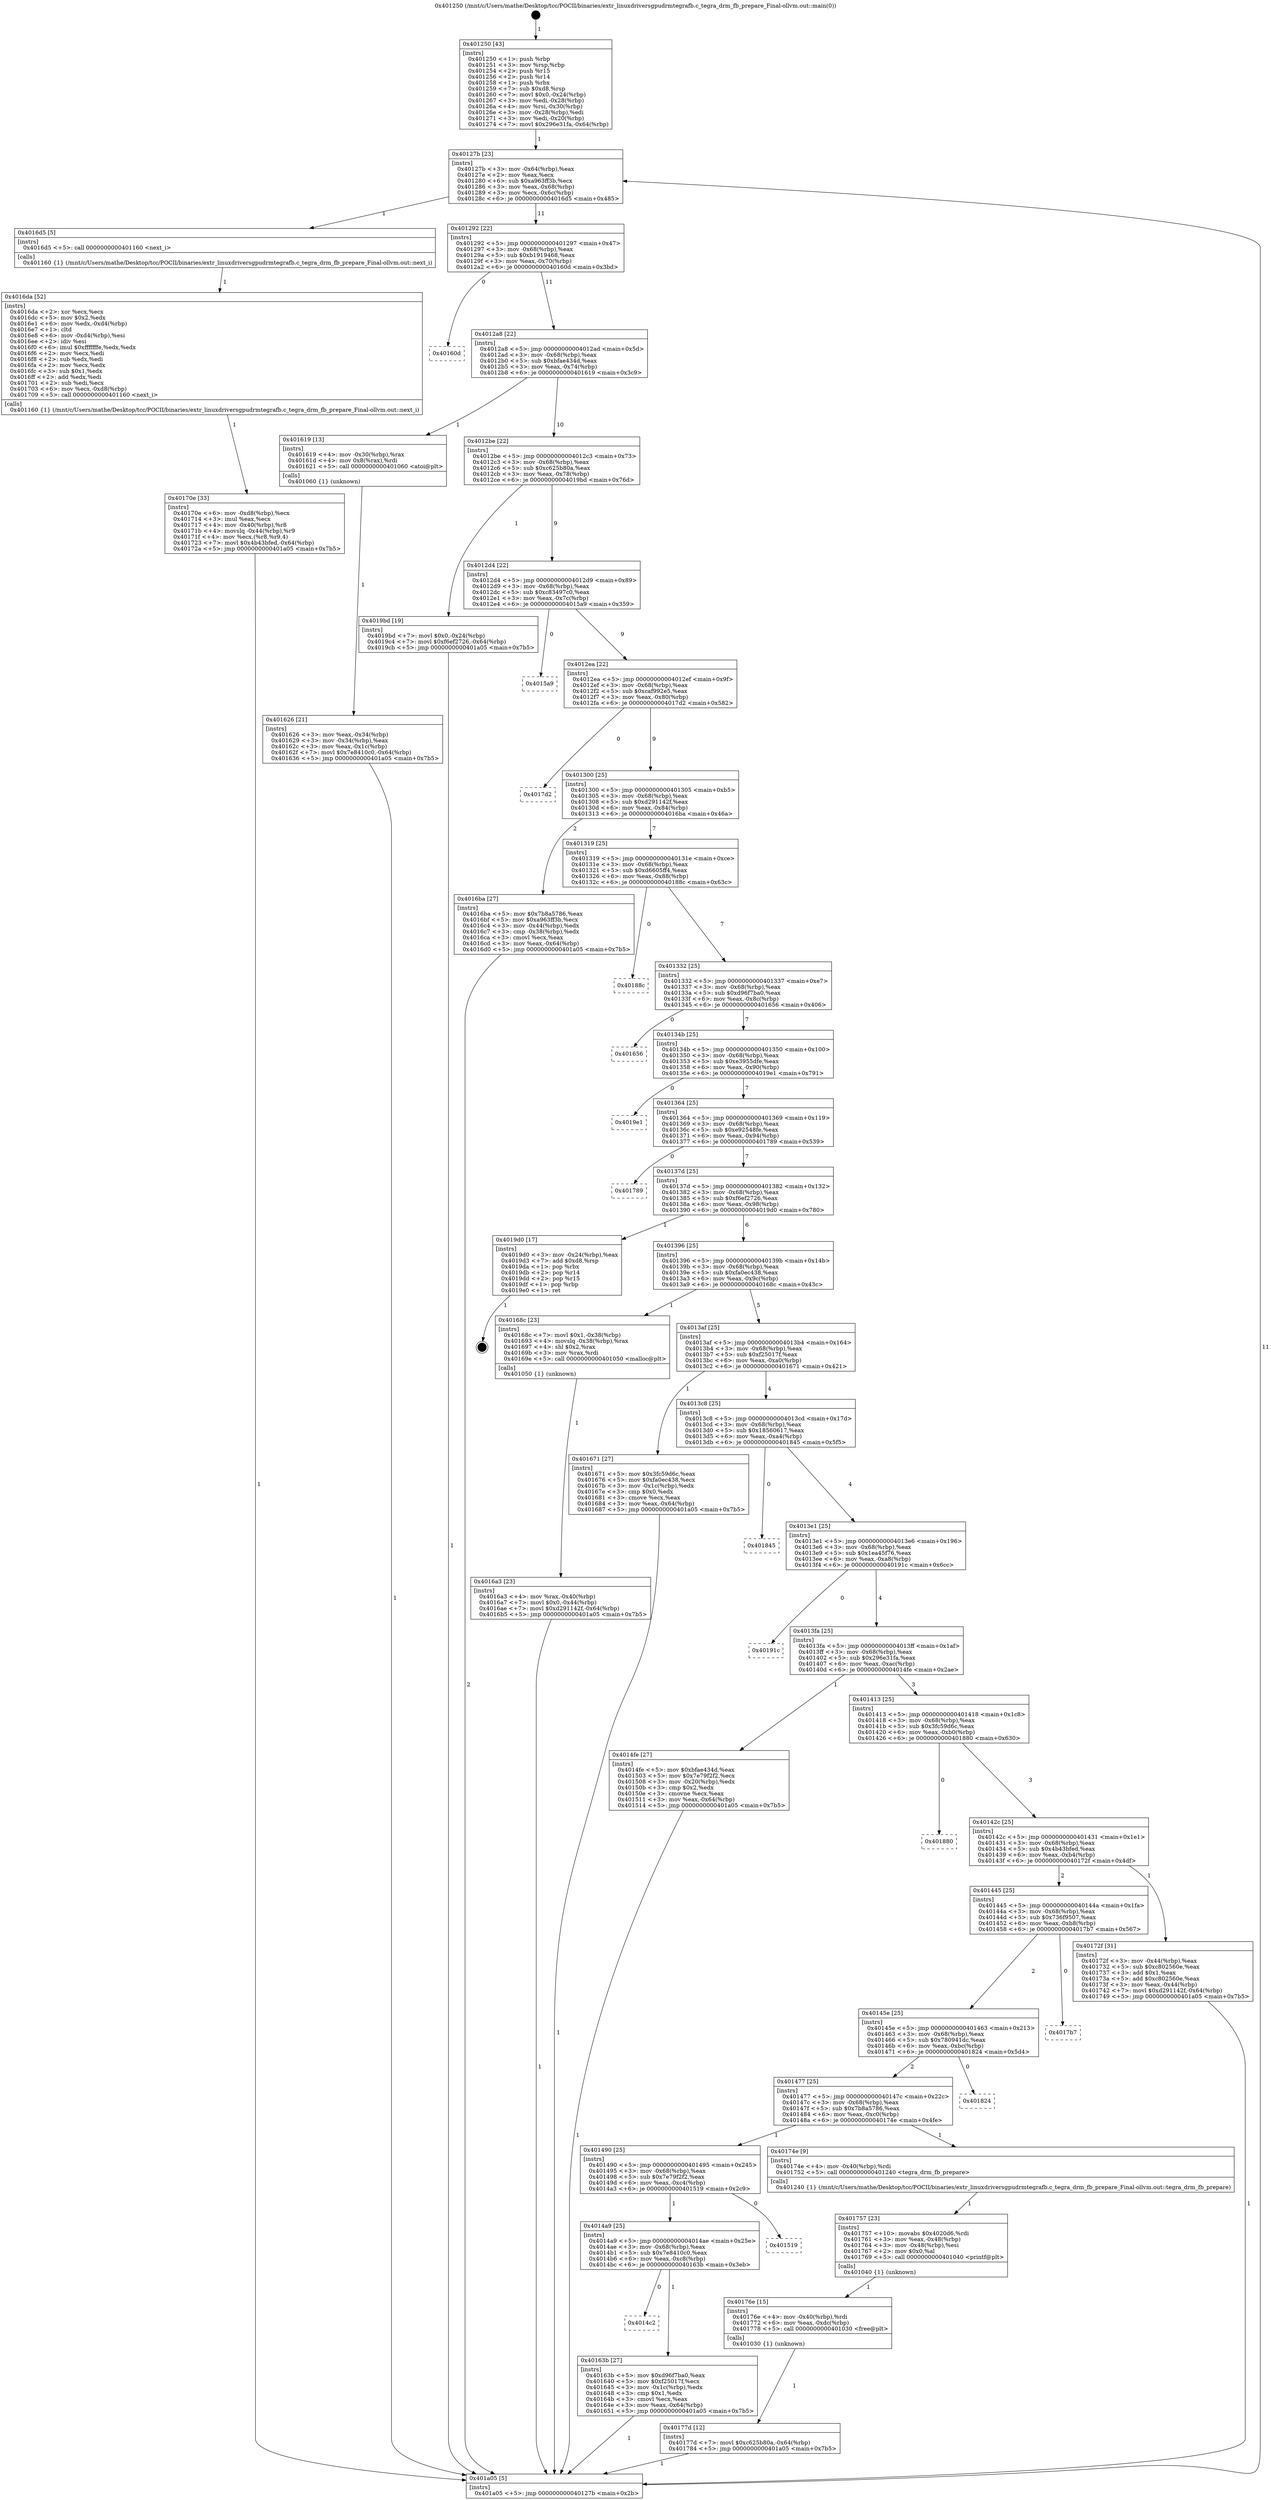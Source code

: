 digraph "0x401250" {
  label = "0x401250 (/mnt/c/Users/mathe/Desktop/tcc/POCII/binaries/extr_linuxdriversgpudrmtegrafb.c_tegra_drm_fb_prepare_Final-ollvm.out::main(0))"
  labelloc = "t"
  node[shape=record]

  Entry [label="",width=0.3,height=0.3,shape=circle,fillcolor=black,style=filled]
  "0x40127b" [label="{
     0x40127b [23]\l
     | [instrs]\l
     &nbsp;&nbsp;0x40127b \<+3\>: mov -0x64(%rbp),%eax\l
     &nbsp;&nbsp;0x40127e \<+2\>: mov %eax,%ecx\l
     &nbsp;&nbsp;0x401280 \<+6\>: sub $0xa963ff3b,%ecx\l
     &nbsp;&nbsp;0x401286 \<+3\>: mov %eax,-0x68(%rbp)\l
     &nbsp;&nbsp;0x401289 \<+3\>: mov %ecx,-0x6c(%rbp)\l
     &nbsp;&nbsp;0x40128c \<+6\>: je 00000000004016d5 \<main+0x485\>\l
  }"]
  "0x4016d5" [label="{
     0x4016d5 [5]\l
     | [instrs]\l
     &nbsp;&nbsp;0x4016d5 \<+5\>: call 0000000000401160 \<next_i\>\l
     | [calls]\l
     &nbsp;&nbsp;0x401160 \{1\} (/mnt/c/Users/mathe/Desktop/tcc/POCII/binaries/extr_linuxdriversgpudrmtegrafb.c_tegra_drm_fb_prepare_Final-ollvm.out::next_i)\l
  }"]
  "0x401292" [label="{
     0x401292 [22]\l
     | [instrs]\l
     &nbsp;&nbsp;0x401292 \<+5\>: jmp 0000000000401297 \<main+0x47\>\l
     &nbsp;&nbsp;0x401297 \<+3\>: mov -0x68(%rbp),%eax\l
     &nbsp;&nbsp;0x40129a \<+5\>: sub $0xb1919468,%eax\l
     &nbsp;&nbsp;0x40129f \<+3\>: mov %eax,-0x70(%rbp)\l
     &nbsp;&nbsp;0x4012a2 \<+6\>: je 000000000040160d \<main+0x3bd\>\l
  }"]
  Exit [label="",width=0.3,height=0.3,shape=circle,fillcolor=black,style=filled,peripheries=2]
  "0x40160d" [label="{
     0x40160d\l
  }", style=dashed]
  "0x4012a8" [label="{
     0x4012a8 [22]\l
     | [instrs]\l
     &nbsp;&nbsp;0x4012a8 \<+5\>: jmp 00000000004012ad \<main+0x5d\>\l
     &nbsp;&nbsp;0x4012ad \<+3\>: mov -0x68(%rbp),%eax\l
     &nbsp;&nbsp;0x4012b0 \<+5\>: sub $0xbfae434d,%eax\l
     &nbsp;&nbsp;0x4012b5 \<+3\>: mov %eax,-0x74(%rbp)\l
     &nbsp;&nbsp;0x4012b8 \<+6\>: je 0000000000401619 \<main+0x3c9\>\l
  }"]
  "0x40177d" [label="{
     0x40177d [12]\l
     | [instrs]\l
     &nbsp;&nbsp;0x40177d \<+7\>: movl $0xc625b80a,-0x64(%rbp)\l
     &nbsp;&nbsp;0x401784 \<+5\>: jmp 0000000000401a05 \<main+0x7b5\>\l
  }"]
  "0x401619" [label="{
     0x401619 [13]\l
     | [instrs]\l
     &nbsp;&nbsp;0x401619 \<+4\>: mov -0x30(%rbp),%rax\l
     &nbsp;&nbsp;0x40161d \<+4\>: mov 0x8(%rax),%rdi\l
     &nbsp;&nbsp;0x401621 \<+5\>: call 0000000000401060 \<atoi@plt\>\l
     | [calls]\l
     &nbsp;&nbsp;0x401060 \{1\} (unknown)\l
  }"]
  "0x4012be" [label="{
     0x4012be [22]\l
     | [instrs]\l
     &nbsp;&nbsp;0x4012be \<+5\>: jmp 00000000004012c3 \<main+0x73\>\l
     &nbsp;&nbsp;0x4012c3 \<+3\>: mov -0x68(%rbp),%eax\l
     &nbsp;&nbsp;0x4012c6 \<+5\>: sub $0xc625b80a,%eax\l
     &nbsp;&nbsp;0x4012cb \<+3\>: mov %eax,-0x78(%rbp)\l
     &nbsp;&nbsp;0x4012ce \<+6\>: je 00000000004019bd \<main+0x76d\>\l
  }"]
  "0x40176e" [label="{
     0x40176e [15]\l
     | [instrs]\l
     &nbsp;&nbsp;0x40176e \<+4\>: mov -0x40(%rbp),%rdi\l
     &nbsp;&nbsp;0x401772 \<+6\>: mov %eax,-0xdc(%rbp)\l
     &nbsp;&nbsp;0x401778 \<+5\>: call 0000000000401030 \<free@plt\>\l
     | [calls]\l
     &nbsp;&nbsp;0x401030 \{1\} (unknown)\l
  }"]
  "0x4019bd" [label="{
     0x4019bd [19]\l
     | [instrs]\l
     &nbsp;&nbsp;0x4019bd \<+7\>: movl $0x0,-0x24(%rbp)\l
     &nbsp;&nbsp;0x4019c4 \<+7\>: movl $0xf6ef2726,-0x64(%rbp)\l
     &nbsp;&nbsp;0x4019cb \<+5\>: jmp 0000000000401a05 \<main+0x7b5\>\l
  }"]
  "0x4012d4" [label="{
     0x4012d4 [22]\l
     | [instrs]\l
     &nbsp;&nbsp;0x4012d4 \<+5\>: jmp 00000000004012d9 \<main+0x89\>\l
     &nbsp;&nbsp;0x4012d9 \<+3\>: mov -0x68(%rbp),%eax\l
     &nbsp;&nbsp;0x4012dc \<+5\>: sub $0xc83497c0,%eax\l
     &nbsp;&nbsp;0x4012e1 \<+3\>: mov %eax,-0x7c(%rbp)\l
     &nbsp;&nbsp;0x4012e4 \<+6\>: je 00000000004015a9 \<main+0x359\>\l
  }"]
  "0x401757" [label="{
     0x401757 [23]\l
     | [instrs]\l
     &nbsp;&nbsp;0x401757 \<+10\>: movabs $0x4020d6,%rdi\l
     &nbsp;&nbsp;0x401761 \<+3\>: mov %eax,-0x48(%rbp)\l
     &nbsp;&nbsp;0x401764 \<+3\>: mov -0x48(%rbp),%esi\l
     &nbsp;&nbsp;0x401767 \<+2\>: mov $0x0,%al\l
     &nbsp;&nbsp;0x401769 \<+5\>: call 0000000000401040 \<printf@plt\>\l
     | [calls]\l
     &nbsp;&nbsp;0x401040 \{1\} (unknown)\l
  }"]
  "0x4015a9" [label="{
     0x4015a9\l
  }", style=dashed]
  "0x4012ea" [label="{
     0x4012ea [22]\l
     | [instrs]\l
     &nbsp;&nbsp;0x4012ea \<+5\>: jmp 00000000004012ef \<main+0x9f\>\l
     &nbsp;&nbsp;0x4012ef \<+3\>: mov -0x68(%rbp),%eax\l
     &nbsp;&nbsp;0x4012f2 \<+5\>: sub $0xcaf992e5,%eax\l
     &nbsp;&nbsp;0x4012f7 \<+3\>: mov %eax,-0x80(%rbp)\l
     &nbsp;&nbsp;0x4012fa \<+6\>: je 00000000004017d2 \<main+0x582\>\l
  }"]
  "0x40170e" [label="{
     0x40170e [33]\l
     | [instrs]\l
     &nbsp;&nbsp;0x40170e \<+6\>: mov -0xd8(%rbp),%ecx\l
     &nbsp;&nbsp;0x401714 \<+3\>: imul %eax,%ecx\l
     &nbsp;&nbsp;0x401717 \<+4\>: mov -0x40(%rbp),%r8\l
     &nbsp;&nbsp;0x40171b \<+4\>: movslq -0x44(%rbp),%r9\l
     &nbsp;&nbsp;0x40171f \<+4\>: mov %ecx,(%r8,%r9,4)\l
     &nbsp;&nbsp;0x401723 \<+7\>: movl $0x4b43bfed,-0x64(%rbp)\l
     &nbsp;&nbsp;0x40172a \<+5\>: jmp 0000000000401a05 \<main+0x7b5\>\l
  }"]
  "0x4017d2" [label="{
     0x4017d2\l
  }", style=dashed]
  "0x401300" [label="{
     0x401300 [25]\l
     | [instrs]\l
     &nbsp;&nbsp;0x401300 \<+5\>: jmp 0000000000401305 \<main+0xb5\>\l
     &nbsp;&nbsp;0x401305 \<+3\>: mov -0x68(%rbp),%eax\l
     &nbsp;&nbsp;0x401308 \<+5\>: sub $0xd291142f,%eax\l
     &nbsp;&nbsp;0x40130d \<+6\>: mov %eax,-0x84(%rbp)\l
     &nbsp;&nbsp;0x401313 \<+6\>: je 00000000004016ba \<main+0x46a\>\l
  }"]
  "0x4016da" [label="{
     0x4016da [52]\l
     | [instrs]\l
     &nbsp;&nbsp;0x4016da \<+2\>: xor %ecx,%ecx\l
     &nbsp;&nbsp;0x4016dc \<+5\>: mov $0x2,%edx\l
     &nbsp;&nbsp;0x4016e1 \<+6\>: mov %edx,-0xd4(%rbp)\l
     &nbsp;&nbsp;0x4016e7 \<+1\>: cltd\l
     &nbsp;&nbsp;0x4016e8 \<+6\>: mov -0xd4(%rbp),%esi\l
     &nbsp;&nbsp;0x4016ee \<+2\>: idiv %esi\l
     &nbsp;&nbsp;0x4016f0 \<+6\>: imul $0xfffffffe,%edx,%edx\l
     &nbsp;&nbsp;0x4016f6 \<+2\>: mov %ecx,%edi\l
     &nbsp;&nbsp;0x4016f8 \<+2\>: sub %edx,%edi\l
     &nbsp;&nbsp;0x4016fa \<+2\>: mov %ecx,%edx\l
     &nbsp;&nbsp;0x4016fc \<+3\>: sub $0x1,%edx\l
     &nbsp;&nbsp;0x4016ff \<+2\>: add %edx,%edi\l
     &nbsp;&nbsp;0x401701 \<+2\>: sub %edi,%ecx\l
     &nbsp;&nbsp;0x401703 \<+6\>: mov %ecx,-0xd8(%rbp)\l
     &nbsp;&nbsp;0x401709 \<+5\>: call 0000000000401160 \<next_i\>\l
     | [calls]\l
     &nbsp;&nbsp;0x401160 \{1\} (/mnt/c/Users/mathe/Desktop/tcc/POCII/binaries/extr_linuxdriversgpudrmtegrafb.c_tegra_drm_fb_prepare_Final-ollvm.out::next_i)\l
  }"]
  "0x4016ba" [label="{
     0x4016ba [27]\l
     | [instrs]\l
     &nbsp;&nbsp;0x4016ba \<+5\>: mov $0x7b8a5786,%eax\l
     &nbsp;&nbsp;0x4016bf \<+5\>: mov $0xa963ff3b,%ecx\l
     &nbsp;&nbsp;0x4016c4 \<+3\>: mov -0x44(%rbp),%edx\l
     &nbsp;&nbsp;0x4016c7 \<+3\>: cmp -0x38(%rbp),%edx\l
     &nbsp;&nbsp;0x4016ca \<+3\>: cmovl %ecx,%eax\l
     &nbsp;&nbsp;0x4016cd \<+3\>: mov %eax,-0x64(%rbp)\l
     &nbsp;&nbsp;0x4016d0 \<+5\>: jmp 0000000000401a05 \<main+0x7b5\>\l
  }"]
  "0x401319" [label="{
     0x401319 [25]\l
     | [instrs]\l
     &nbsp;&nbsp;0x401319 \<+5\>: jmp 000000000040131e \<main+0xce\>\l
     &nbsp;&nbsp;0x40131e \<+3\>: mov -0x68(%rbp),%eax\l
     &nbsp;&nbsp;0x401321 \<+5\>: sub $0xd6605ff4,%eax\l
     &nbsp;&nbsp;0x401326 \<+6\>: mov %eax,-0x88(%rbp)\l
     &nbsp;&nbsp;0x40132c \<+6\>: je 000000000040188c \<main+0x63c\>\l
  }"]
  "0x4016a3" [label="{
     0x4016a3 [23]\l
     | [instrs]\l
     &nbsp;&nbsp;0x4016a3 \<+4\>: mov %rax,-0x40(%rbp)\l
     &nbsp;&nbsp;0x4016a7 \<+7\>: movl $0x0,-0x44(%rbp)\l
     &nbsp;&nbsp;0x4016ae \<+7\>: movl $0xd291142f,-0x64(%rbp)\l
     &nbsp;&nbsp;0x4016b5 \<+5\>: jmp 0000000000401a05 \<main+0x7b5\>\l
  }"]
  "0x40188c" [label="{
     0x40188c\l
  }", style=dashed]
  "0x401332" [label="{
     0x401332 [25]\l
     | [instrs]\l
     &nbsp;&nbsp;0x401332 \<+5\>: jmp 0000000000401337 \<main+0xe7\>\l
     &nbsp;&nbsp;0x401337 \<+3\>: mov -0x68(%rbp),%eax\l
     &nbsp;&nbsp;0x40133a \<+5\>: sub $0xd96f7ba0,%eax\l
     &nbsp;&nbsp;0x40133f \<+6\>: mov %eax,-0x8c(%rbp)\l
     &nbsp;&nbsp;0x401345 \<+6\>: je 0000000000401656 \<main+0x406\>\l
  }"]
  "0x4014c2" [label="{
     0x4014c2\l
  }", style=dashed]
  "0x401656" [label="{
     0x401656\l
  }", style=dashed]
  "0x40134b" [label="{
     0x40134b [25]\l
     | [instrs]\l
     &nbsp;&nbsp;0x40134b \<+5\>: jmp 0000000000401350 \<main+0x100\>\l
     &nbsp;&nbsp;0x401350 \<+3\>: mov -0x68(%rbp),%eax\l
     &nbsp;&nbsp;0x401353 \<+5\>: sub $0xe3955dfe,%eax\l
     &nbsp;&nbsp;0x401358 \<+6\>: mov %eax,-0x90(%rbp)\l
     &nbsp;&nbsp;0x40135e \<+6\>: je 00000000004019e1 \<main+0x791\>\l
  }"]
  "0x40163b" [label="{
     0x40163b [27]\l
     | [instrs]\l
     &nbsp;&nbsp;0x40163b \<+5\>: mov $0xd96f7ba0,%eax\l
     &nbsp;&nbsp;0x401640 \<+5\>: mov $0xf25017f,%ecx\l
     &nbsp;&nbsp;0x401645 \<+3\>: mov -0x1c(%rbp),%edx\l
     &nbsp;&nbsp;0x401648 \<+3\>: cmp $0x1,%edx\l
     &nbsp;&nbsp;0x40164b \<+3\>: cmovl %ecx,%eax\l
     &nbsp;&nbsp;0x40164e \<+3\>: mov %eax,-0x64(%rbp)\l
     &nbsp;&nbsp;0x401651 \<+5\>: jmp 0000000000401a05 \<main+0x7b5\>\l
  }"]
  "0x4019e1" [label="{
     0x4019e1\l
  }", style=dashed]
  "0x401364" [label="{
     0x401364 [25]\l
     | [instrs]\l
     &nbsp;&nbsp;0x401364 \<+5\>: jmp 0000000000401369 \<main+0x119\>\l
     &nbsp;&nbsp;0x401369 \<+3\>: mov -0x68(%rbp),%eax\l
     &nbsp;&nbsp;0x40136c \<+5\>: sub $0xe92548fe,%eax\l
     &nbsp;&nbsp;0x401371 \<+6\>: mov %eax,-0x94(%rbp)\l
     &nbsp;&nbsp;0x401377 \<+6\>: je 0000000000401789 \<main+0x539\>\l
  }"]
  "0x4014a9" [label="{
     0x4014a9 [25]\l
     | [instrs]\l
     &nbsp;&nbsp;0x4014a9 \<+5\>: jmp 00000000004014ae \<main+0x25e\>\l
     &nbsp;&nbsp;0x4014ae \<+3\>: mov -0x68(%rbp),%eax\l
     &nbsp;&nbsp;0x4014b1 \<+5\>: sub $0x7e8410c0,%eax\l
     &nbsp;&nbsp;0x4014b6 \<+6\>: mov %eax,-0xc8(%rbp)\l
     &nbsp;&nbsp;0x4014bc \<+6\>: je 000000000040163b \<main+0x3eb\>\l
  }"]
  "0x401789" [label="{
     0x401789\l
  }", style=dashed]
  "0x40137d" [label="{
     0x40137d [25]\l
     | [instrs]\l
     &nbsp;&nbsp;0x40137d \<+5\>: jmp 0000000000401382 \<main+0x132\>\l
     &nbsp;&nbsp;0x401382 \<+3\>: mov -0x68(%rbp),%eax\l
     &nbsp;&nbsp;0x401385 \<+5\>: sub $0xf6ef2726,%eax\l
     &nbsp;&nbsp;0x40138a \<+6\>: mov %eax,-0x98(%rbp)\l
     &nbsp;&nbsp;0x401390 \<+6\>: je 00000000004019d0 \<main+0x780\>\l
  }"]
  "0x401519" [label="{
     0x401519\l
  }", style=dashed]
  "0x4019d0" [label="{
     0x4019d0 [17]\l
     | [instrs]\l
     &nbsp;&nbsp;0x4019d0 \<+3\>: mov -0x24(%rbp),%eax\l
     &nbsp;&nbsp;0x4019d3 \<+7\>: add $0xd8,%rsp\l
     &nbsp;&nbsp;0x4019da \<+1\>: pop %rbx\l
     &nbsp;&nbsp;0x4019db \<+2\>: pop %r14\l
     &nbsp;&nbsp;0x4019dd \<+2\>: pop %r15\l
     &nbsp;&nbsp;0x4019df \<+1\>: pop %rbp\l
     &nbsp;&nbsp;0x4019e0 \<+1\>: ret\l
  }"]
  "0x401396" [label="{
     0x401396 [25]\l
     | [instrs]\l
     &nbsp;&nbsp;0x401396 \<+5\>: jmp 000000000040139b \<main+0x14b\>\l
     &nbsp;&nbsp;0x40139b \<+3\>: mov -0x68(%rbp),%eax\l
     &nbsp;&nbsp;0x40139e \<+5\>: sub $0xfa0ec438,%eax\l
     &nbsp;&nbsp;0x4013a3 \<+6\>: mov %eax,-0x9c(%rbp)\l
     &nbsp;&nbsp;0x4013a9 \<+6\>: je 000000000040168c \<main+0x43c\>\l
  }"]
  "0x401490" [label="{
     0x401490 [25]\l
     | [instrs]\l
     &nbsp;&nbsp;0x401490 \<+5\>: jmp 0000000000401495 \<main+0x245\>\l
     &nbsp;&nbsp;0x401495 \<+3\>: mov -0x68(%rbp),%eax\l
     &nbsp;&nbsp;0x401498 \<+5\>: sub $0x7e79f2f2,%eax\l
     &nbsp;&nbsp;0x40149d \<+6\>: mov %eax,-0xc4(%rbp)\l
     &nbsp;&nbsp;0x4014a3 \<+6\>: je 0000000000401519 \<main+0x2c9\>\l
  }"]
  "0x40168c" [label="{
     0x40168c [23]\l
     | [instrs]\l
     &nbsp;&nbsp;0x40168c \<+7\>: movl $0x1,-0x38(%rbp)\l
     &nbsp;&nbsp;0x401693 \<+4\>: movslq -0x38(%rbp),%rax\l
     &nbsp;&nbsp;0x401697 \<+4\>: shl $0x2,%rax\l
     &nbsp;&nbsp;0x40169b \<+3\>: mov %rax,%rdi\l
     &nbsp;&nbsp;0x40169e \<+5\>: call 0000000000401050 \<malloc@plt\>\l
     | [calls]\l
     &nbsp;&nbsp;0x401050 \{1\} (unknown)\l
  }"]
  "0x4013af" [label="{
     0x4013af [25]\l
     | [instrs]\l
     &nbsp;&nbsp;0x4013af \<+5\>: jmp 00000000004013b4 \<main+0x164\>\l
     &nbsp;&nbsp;0x4013b4 \<+3\>: mov -0x68(%rbp),%eax\l
     &nbsp;&nbsp;0x4013b7 \<+5\>: sub $0xf25017f,%eax\l
     &nbsp;&nbsp;0x4013bc \<+6\>: mov %eax,-0xa0(%rbp)\l
     &nbsp;&nbsp;0x4013c2 \<+6\>: je 0000000000401671 \<main+0x421\>\l
  }"]
  "0x40174e" [label="{
     0x40174e [9]\l
     | [instrs]\l
     &nbsp;&nbsp;0x40174e \<+4\>: mov -0x40(%rbp),%rdi\l
     &nbsp;&nbsp;0x401752 \<+5\>: call 0000000000401240 \<tegra_drm_fb_prepare\>\l
     | [calls]\l
     &nbsp;&nbsp;0x401240 \{1\} (/mnt/c/Users/mathe/Desktop/tcc/POCII/binaries/extr_linuxdriversgpudrmtegrafb.c_tegra_drm_fb_prepare_Final-ollvm.out::tegra_drm_fb_prepare)\l
  }"]
  "0x401671" [label="{
     0x401671 [27]\l
     | [instrs]\l
     &nbsp;&nbsp;0x401671 \<+5\>: mov $0x3fc59d6c,%eax\l
     &nbsp;&nbsp;0x401676 \<+5\>: mov $0xfa0ec438,%ecx\l
     &nbsp;&nbsp;0x40167b \<+3\>: mov -0x1c(%rbp),%edx\l
     &nbsp;&nbsp;0x40167e \<+3\>: cmp $0x0,%edx\l
     &nbsp;&nbsp;0x401681 \<+3\>: cmove %ecx,%eax\l
     &nbsp;&nbsp;0x401684 \<+3\>: mov %eax,-0x64(%rbp)\l
     &nbsp;&nbsp;0x401687 \<+5\>: jmp 0000000000401a05 \<main+0x7b5\>\l
  }"]
  "0x4013c8" [label="{
     0x4013c8 [25]\l
     | [instrs]\l
     &nbsp;&nbsp;0x4013c8 \<+5\>: jmp 00000000004013cd \<main+0x17d\>\l
     &nbsp;&nbsp;0x4013cd \<+3\>: mov -0x68(%rbp),%eax\l
     &nbsp;&nbsp;0x4013d0 \<+5\>: sub $0x18560617,%eax\l
     &nbsp;&nbsp;0x4013d5 \<+6\>: mov %eax,-0xa4(%rbp)\l
     &nbsp;&nbsp;0x4013db \<+6\>: je 0000000000401845 \<main+0x5f5\>\l
  }"]
  "0x401477" [label="{
     0x401477 [25]\l
     | [instrs]\l
     &nbsp;&nbsp;0x401477 \<+5\>: jmp 000000000040147c \<main+0x22c\>\l
     &nbsp;&nbsp;0x40147c \<+3\>: mov -0x68(%rbp),%eax\l
     &nbsp;&nbsp;0x40147f \<+5\>: sub $0x7b8a5786,%eax\l
     &nbsp;&nbsp;0x401484 \<+6\>: mov %eax,-0xc0(%rbp)\l
     &nbsp;&nbsp;0x40148a \<+6\>: je 000000000040174e \<main+0x4fe\>\l
  }"]
  "0x401845" [label="{
     0x401845\l
  }", style=dashed]
  "0x4013e1" [label="{
     0x4013e1 [25]\l
     | [instrs]\l
     &nbsp;&nbsp;0x4013e1 \<+5\>: jmp 00000000004013e6 \<main+0x196\>\l
     &nbsp;&nbsp;0x4013e6 \<+3\>: mov -0x68(%rbp),%eax\l
     &nbsp;&nbsp;0x4013e9 \<+5\>: sub $0x1ea45f76,%eax\l
     &nbsp;&nbsp;0x4013ee \<+6\>: mov %eax,-0xa8(%rbp)\l
     &nbsp;&nbsp;0x4013f4 \<+6\>: je 000000000040191c \<main+0x6cc\>\l
  }"]
  "0x401824" [label="{
     0x401824\l
  }", style=dashed]
  "0x40191c" [label="{
     0x40191c\l
  }", style=dashed]
  "0x4013fa" [label="{
     0x4013fa [25]\l
     | [instrs]\l
     &nbsp;&nbsp;0x4013fa \<+5\>: jmp 00000000004013ff \<main+0x1af\>\l
     &nbsp;&nbsp;0x4013ff \<+3\>: mov -0x68(%rbp),%eax\l
     &nbsp;&nbsp;0x401402 \<+5\>: sub $0x296e31fa,%eax\l
     &nbsp;&nbsp;0x401407 \<+6\>: mov %eax,-0xac(%rbp)\l
     &nbsp;&nbsp;0x40140d \<+6\>: je 00000000004014fe \<main+0x2ae\>\l
  }"]
  "0x40145e" [label="{
     0x40145e [25]\l
     | [instrs]\l
     &nbsp;&nbsp;0x40145e \<+5\>: jmp 0000000000401463 \<main+0x213\>\l
     &nbsp;&nbsp;0x401463 \<+3\>: mov -0x68(%rbp),%eax\l
     &nbsp;&nbsp;0x401466 \<+5\>: sub $0x780941dc,%eax\l
     &nbsp;&nbsp;0x40146b \<+6\>: mov %eax,-0xbc(%rbp)\l
     &nbsp;&nbsp;0x401471 \<+6\>: je 0000000000401824 \<main+0x5d4\>\l
  }"]
  "0x4014fe" [label="{
     0x4014fe [27]\l
     | [instrs]\l
     &nbsp;&nbsp;0x4014fe \<+5\>: mov $0xbfae434d,%eax\l
     &nbsp;&nbsp;0x401503 \<+5\>: mov $0x7e79f2f2,%ecx\l
     &nbsp;&nbsp;0x401508 \<+3\>: mov -0x20(%rbp),%edx\l
     &nbsp;&nbsp;0x40150b \<+3\>: cmp $0x2,%edx\l
     &nbsp;&nbsp;0x40150e \<+3\>: cmovne %ecx,%eax\l
     &nbsp;&nbsp;0x401511 \<+3\>: mov %eax,-0x64(%rbp)\l
     &nbsp;&nbsp;0x401514 \<+5\>: jmp 0000000000401a05 \<main+0x7b5\>\l
  }"]
  "0x401413" [label="{
     0x401413 [25]\l
     | [instrs]\l
     &nbsp;&nbsp;0x401413 \<+5\>: jmp 0000000000401418 \<main+0x1c8\>\l
     &nbsp;&nbsp;0x401418 \<+3\>: mov -0x68(%rbp),%eax\l
     &nbsp;&nbsp;0x40141b \<+5\>: sub $0x3fc59d6c,%eax\l
     &nbsp;&nbsp;0x401420 \<+6\>: mov %eax,-0xb0(%rbp)\l
     &nbsp;&nbsp;0x401426 \<+6\>: je 0000000000401880 \<main+0x630\>\l
  }"]
  "0x401a05" [label="{
     0x401a05 [5]\l
     | [instrs]\l
     &nbsp;&nbsp;0x401a05 \<+5\>: jmp 000000000040127b \<main+0x2b\>\l
  }"]
  "0x401250" [label="{
     0x401250 [43]\l
     | [instrs]\l
     &nbsp;&nbsp;0x401250 \<+1\>: push %rbp\l
     &nbsp;&nbsp;0x401251 \<+3\>: mov %rsp,%rbp\l
     &nbsp;&nbsp;0x401254 \<+2\>: push %r15\l
     &nbsp;&nbsp;0x401256 \<+2\>: push %r14\l
     &nbsp;&nbsp;0x401258 \<+1\>: push %rbx\l
     &nbsp;&nbsp;0x401259 \<+7\>: sub $0xd8,%rsp\l
     &nbsp;&nbsp;0x401260 \<+7\>: movl $0x0,-0x24(%rbp)\l
     &nbsp;&nbsp;0x401267 \<+3\>: mov %edi,-0x28(%rbp)\l
     &nbsp;&nbsp;0x40126a \<+4\>: mov %rsi,-0x30(%rbp)\l
     &nbsp;&nbsp;0x40126e \<+3\>: mov -0x28(%rbp),%edi\l
     &nbsp;&nbsp;0x401271 \<+3\>: mov %edi,-0x20(%rbp)\l
     &nbsp;&nbsp;0x401274 \<+7\>: movl $0x296e31fa,-0x64(%rbp)\l
  }"]
  "0x401626" [label="{
     0x401626 [21]\l
     | [instrs]\l
     &nbsp;&nbsp;0x401626 \<+3\>: mov %eax,-0x34(%rbp)\l
     &nbsp;&nbsp;0x401629 \<+3\>: mov -0x34(%rbp),%eax\l
     &nbsp;&nbsp;0x40162c \<+3\>: mov %eax,-0x1c(%rbp)\l
     &nbsp;&nbsp;0x40162f \<+7\>: movl $0x7e8410c0,-0x64(%rbp)\l
     &nbsp;&nbsp;0x401636 \<+5\>: jmp 0000000000401a05 \<main+0x7b5\>\l
  }"]
  "0x4017b7" [label="{
     0x4017b7\l
  }", style=dashed]
  "0x401880" [label="{
     0x401880\l
  }", style=dashed]
  "0x40142c" [label="{
     0x40142c [25]\l
     | [instrs]\l
     &nbsp;&nbsp;0x40142c \<+5\>: jmp 0000000000401431 \<main+0x1e1\>\l
     &nbsp;&nbsp;0x401431 \<+3\>: mov -0x68(%rbp),%eax\l
     &nbsp;&nbsp;0x401434 \<+5\>: sub $0x4b43bfed,%eax\l
     &nbsp;&nbsp;0x401439 \<+6\>: mov %eax,-0xb4(%rbp)\l
     &nbsp;&nbsp;0x40143f \<+6\>: je 000000000040172f \<main+0x4df\>\l
  }"]
  "0x401445" [label="{
     0x401445 [25]\l
     | [instrs]\l
     &nbsp;&nbsp;0x401445 \<+5\>: jmp 000000000040144a \<main+0x1fa\>\l
     &nbsp;&nbsp;0x40144a \<+3\>: mov -0x68(%rbp),%eax\l
     &nbsp;&nbsp;0x40144d \<+5\>: sub $0x736f9507,%eax\l
     &nbsp;&nbsp;0x401452 \<+6\>: mov %eax,-0xb8(%rbp)\l
     &nbsp;&nbsp;0x401458 \<+6\>: je 00000000004017b7 \<main+0x567\>\l
  }"]
  "0x40172f" [label="{
     0x40172f [31]\l
     | [instrs]\l
     &nbsp;&nbsp;0x40172f \<+3\>: mov -0x44(%rbp),%eax\l
     &nbsp;&nbsp;0x401732 \<+5\>: sub $0xc802560e,%eax\l
     &nbsp;&nbsp;0x401737 \<+3\>: add $0x1,%eax\l
     &nbsp;&nbsp;0x40173a \<+5\>: add $0xc802560e,%eax\l
     &nbsp;&nbsp;0x40173f \<+3\>: mov %eax,-0x44(%rbp)\l
     &nbsp;&nbsp;0x401742 \<+7\>: movl $0xd291142f,-0x64(%rbp)\l
     &nbsp;&nbsp;0x401749 \<+5\>: jmp 0000000000401a05 \<main+0x7b5\>\l
  }"]
  Entry -> "0x401250" [label=" 1"]
  "0x40127b" -> "0x4016d5" [label=" 1"]
  "0x40127b" -> "0x401292" [label=" 11"]
  "0x4019d0" -> Exit [label=" 1"]
  "0x401292" -> "0x40160d" [label=" 0"]
  "0x401292" -> "0x4012a8" [label=" 11"]
  "0x4019bd" -> "0x401a05" [label=" 1"]
  "0x4012a8" -> "0x401619" [label=" 1"]
  "0x4012a8" -> "0x4012be" [label=" 10"]
  "0x40177d" -> "0x401a05" [label=" 1"]
  "0x4012be" -> "0x4019bd" [label=" 1"]
  "0x4012be" -> "0x4012d4" [label=" 9"]
  "0x40176e" -> "0x40177d" [label=" 1"]
  "0x4012d4" -> "0x4015a9" [label=" 0"]
  "0x4012d4" -> "0x4012ea" [label=" 9"]
  "0x401757" -> "0x40176e" [label=" 1"]
  "0x4012ea" -> "0x4017d2" [label=" 0"]
  "0x4012ea" -> "0x401300" [label=" 9"]
  "0x40174e" -> "0x401757" [label=" 1"]
  "0x401300" -> "0x4016ba" [label=" 2"]
  "0x401300" -> "0x401319" [label=" 7"]
  "0x40172f" -> "0x401a05" [label=" 1"]
  "0x401319" -> "0x40188c" [label=" 0"]
  "0x401319" -> "0x401332" [label=" 7"]
  "0x40170e" -> "0x401a05" [label=" 1"]
  "0x401332" -> "0x401656" [label=" 0"]
  "0x401332" -> "0x40134b" [label=" 7"]
  "0x4016da" -> "0x40170e" [label=" 1"]
  "0x40134b" -> "0x4019e1" [label=" 0"]
  "0x40134b" -> "0x401364" [label=" 7"]
  "0x4016d5" -> "0x4016da" [label=" 1"]
  "0x401364" -> "0x401789" [label=" 0"]
  "0x401364" -> "0x40137d" [label=" 7"]
  "0x4016a3" -> "0x401a05" [label=" 1"]
  "0x40137d" -> "0x4019d0" [label=" 1"]
  "0x40137d" -> "0x401396" [label=" 6"]
  "0x40168c" -> "0x4016a3" [label=" 1"]
  "0x401396" -> "0x40168c" [label=" 1"]
  "0x401396" -> "0x4013af" [label=" 5"]
  "0x40163b" -> "0x401a05" [label=" 1"]
  "0x4013af" -> "0x401671" [label=" 1"]
  "0x4013af" -> "0x4013c8" [label=" 4"]
  "0x4014a9" -> "0x4014c2" [label=" 0"]
  "0x4013c8" -> "0x401845" [label=" 0"]
  "0x4013c8" -> "0x4013e1" [label=" 4"]
  "0x4016ba" -> "0x401a05" [label=" 2"]
  "0x4013e1" -> "0x40191c" [label=" 0"]
  "0x4013e1" -> "0x4013fa" [label=" 4"]
  "0x401490" -> "0x4014a9" [label=" 1"]
  "0x4013fa" -> "0x4014fe" [label=" 1"]
  "0x4013fa" -> "0x401413" [label=" 3"]
  "0x4014fe" -> "0x401a05" [label=" 1"]
  "0x401250" -> "0x40127b" [label=" 1"]
  "0x401a05" -> "0x40127b" [label=" 11"]
  "0x401619" -> "0x401626" [label=" 1"]
  "0x401626" -> "0x401a05" [label=" 1"]
  "0x401671" -> "0x401a05" [label=" 1"]
  "0x401413" -> "0x401880" [label=" 0"]
  "0x401413" -> "0x40142c" [label=" 3"]
  "0x401477" -> "0x401490" [label=" 1"]
  "0x40142c" -> "0x40172f" [label=" 1"]
  "0x40142c" -> "0x401445" [label=" 2"]
  "0x401477" -> "0x40174e" [label=" 1"]
  "0x401445" -> "0x4017b7" [label=" 0"]
  "0x401445" -> "0x40145e" [label=" 2"]
  "0x401490" -> "0x401519" [label=" 0"]
  "0x40145e" -> "0x401824" [label=" 0"]
  "0x40145e" -> "0x401477" [label=" 2"]
  "0x4014a9" -> "0x40163b" [label=" 1"]
}
